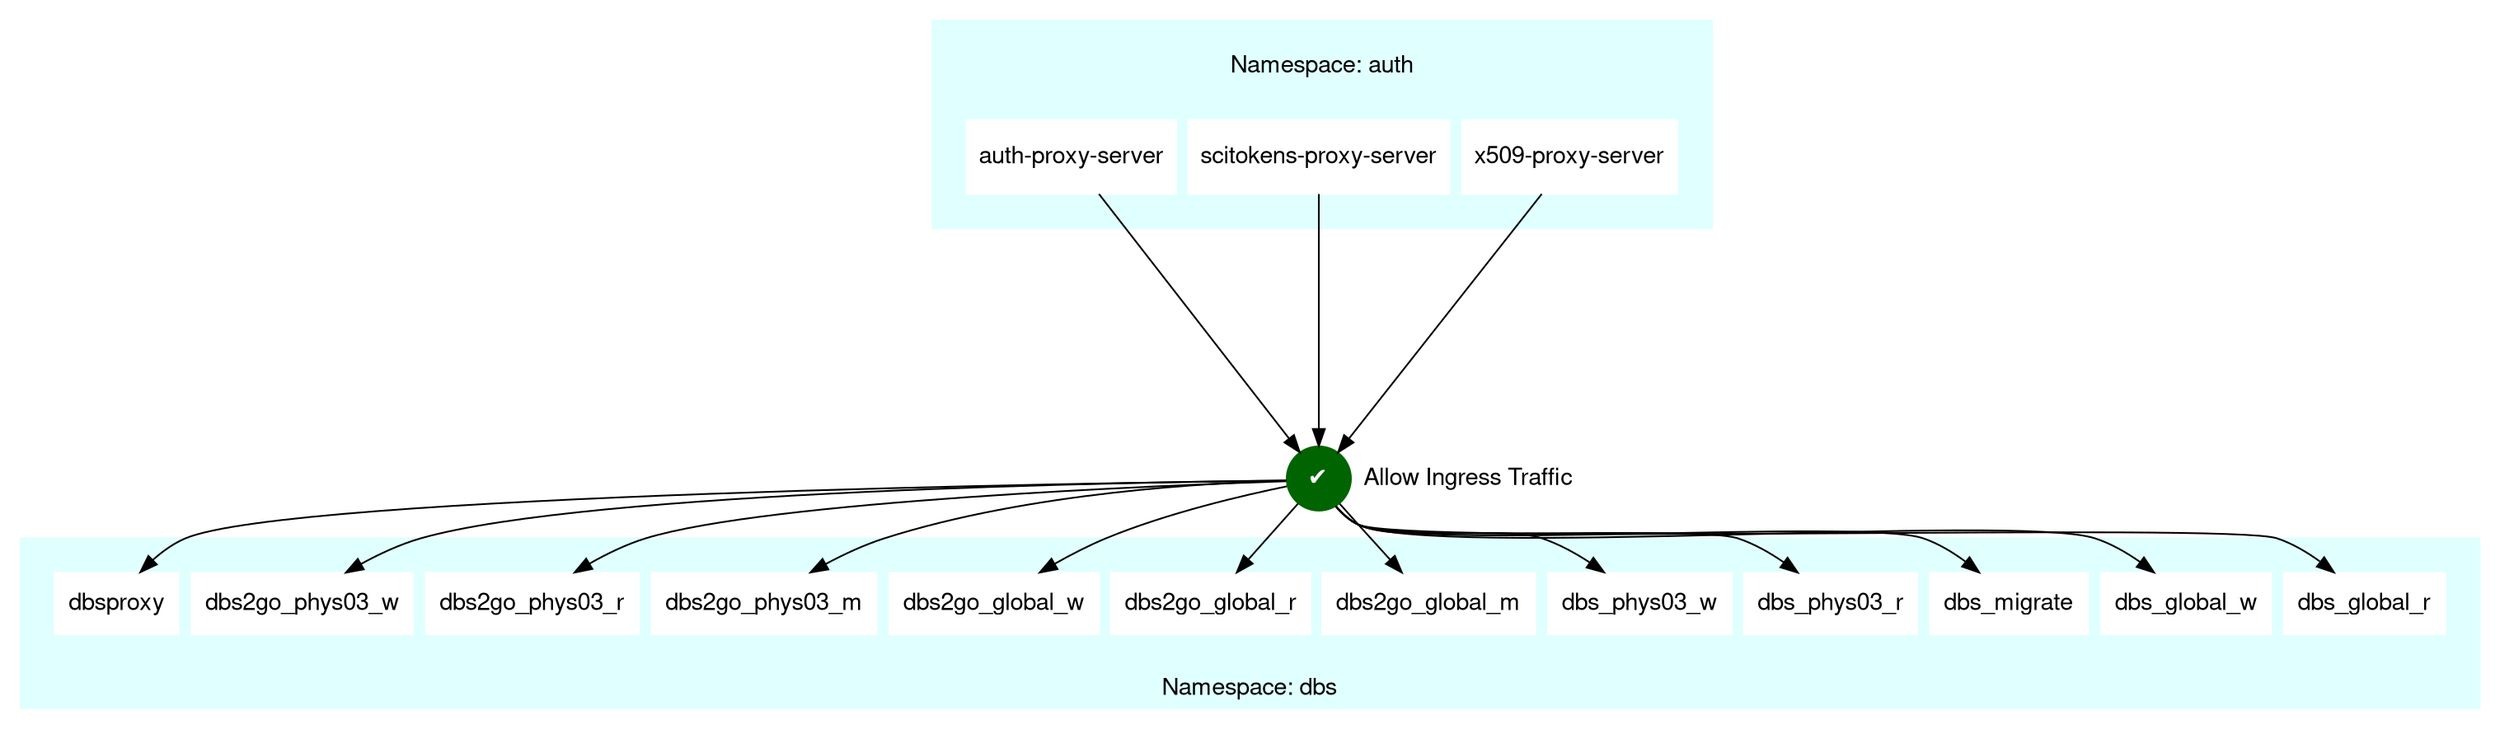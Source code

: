 digraph G {

	nodesep=0.1;
	fontname="Helvetica,Arial,sans-serif"
	node [fontname="Helvetica,Arial,sans-serif"]
	edge [fontname="Helvetica,Arial,sans-serif"]
	node [shape=box, style=filled, color=white]

	subgraph cluster_0 {
		style=filled;
		color=lightcyan;
		node [style=filled, color=white, shape=box];
		auth_proxy_server [label="auth-proxy-server", margin="0.1,0.2"]
		scitokens_proxy_server [label="scitokens-proxy-server", margin="0.1,0.2"]
		x509_proxy_server [label="x509-proxy-server", margin="0.1,0.2"]
		label = " \nNamespace: auth";
		labeljust="c"
		margin=20;
	}

	subgraph cluster_1 {
	    style=filled;
		color=lightcyan;
		node [style=filled, shape=box];
		label = "Namespace: dbs";
		labelloc=b;
		labeljust="c"
		margin=20;
		
        dbs_global_r[label="dbs_global_r", labeljust="c"]
        dbs_global_w[label="dbs_global_w", labeljust="c"]
        dbs_migrate[label="dbs_migrate", labeljust="c"]
        dbs_phys03_r[label="dbs_phys03_r", labeljust="c"]
        dbs_phys03_w[label="dbs_phys03_w", labeljust="c"]
        dbs2go_global_m[label="dbs2go_global_m", labeljust="c"]
        dbs2go_global_r[label="dbs2go_global_r", labeljust="c"]
        dbs2go_global_w[label="dbs2go_global_w", labeljust="c"]
        dbs2go_phys03_m[label="dbs2go_phys03_m", labeljust="c"]
        dbs2go_phys03_r[label="dbs2go_phys03_r", labeljust="c"]
        dbs2go_phys03_w[label="dbs2go_phys03_w", labeljust="c"]
        dbsproxy[label="dbsproxy", labeljust="c"]
	

	}
	subgraph cluster_4 {
		color=white
		allow_label[color=white, margin=0, label="Allow Ingress Traffic"]
		tick[shape=circle, style=filled, color=darkgreen, fontcolor=white label=<&#10004;>]
	}
	
	
	auth_proxy_server -> tick [minlen=4]
	scitokens_proxy_server -> tick
	x509_proxy_server -> tick
	
	tick -> dbs_global_r
	tick -> dbs_global_w
	tick -> dbs_migrate
	tick -> dbs_phys03_r
	tick -> dbs_phys03_w
	tick -> dbs2go_global_m
	tick -> dbs2go_global_r
	tick -> dbs2go_global_w
	tick -> dbs2go_phys03_m
	tick -> dbs2go_phys03_r
	tick -> dbs2go_phys03_w
	tick -> dbsproxy


}